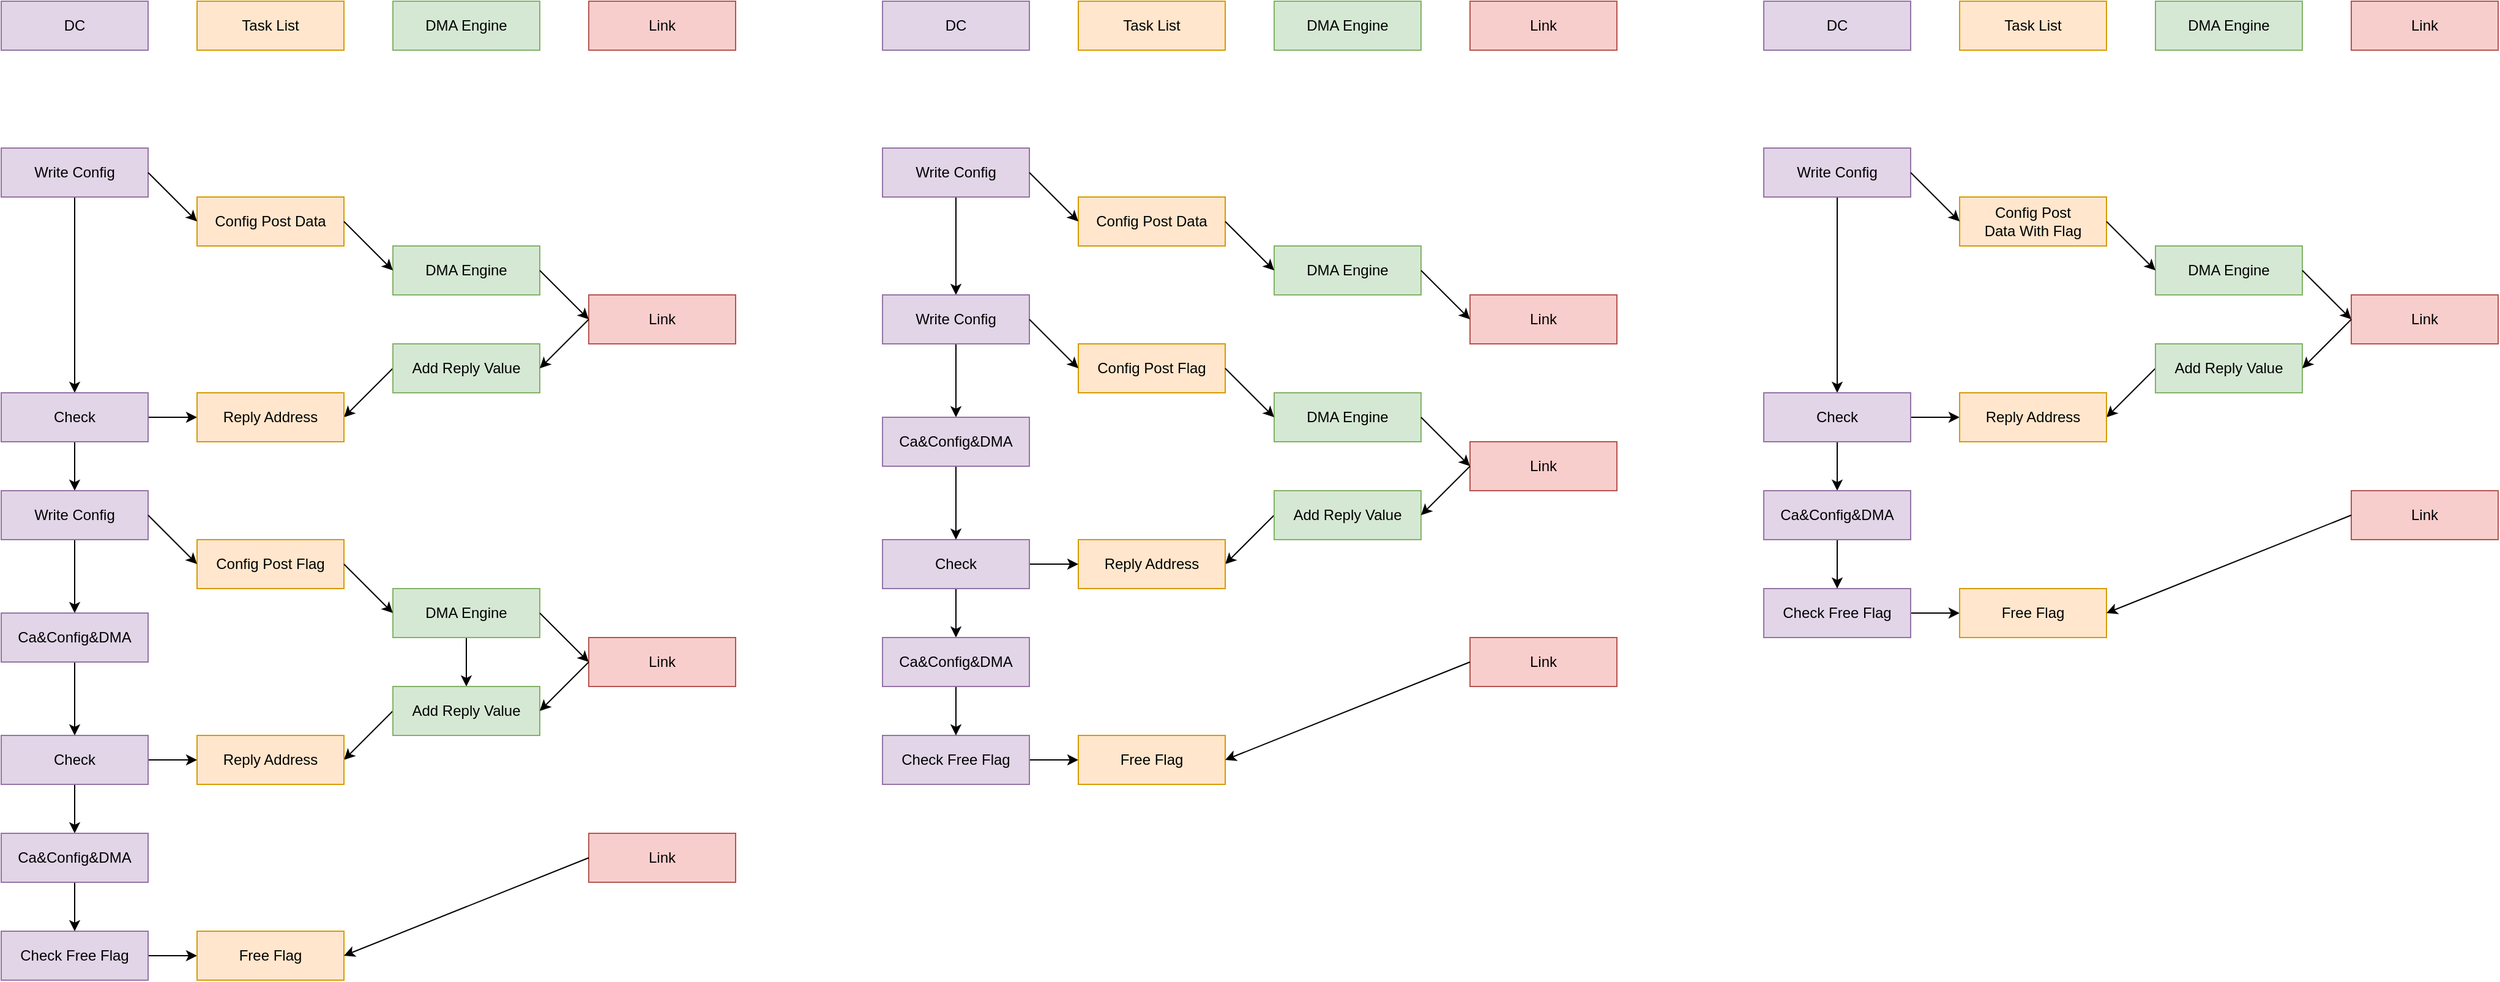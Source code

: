 <mxfile version="22.1.17" type="github">
  <diagram name="Page-1" id="s3heozkomzlUVeIXDbwT">
    <mxGraphModel dx="1078" dy="2246" grid="1" gridSize="10" guides="1" tooltips="1" connect="1" arrows="1" fold="1" page="1" pageScale="1" pageWidth="850" pageHeight="1100" math="0" shadow="0">
      <root>
        <mxCell id="0" />
        <mxCell id="1" parent="0" />
        <mxCell id="wDnHBF98lUiI10txaaC0-166" value="" style="edgeStyle=orthogonalEdgeStyle;rounded=0;orthogonalLoop=1;jettySize=auto;html=1;" edge="1" parent="1" source="wDnHBF98lUiI10txaaC0-134" target="wDnHBF98lUiI10txaaC0-160">
          <mxGeometry relative="1" as="geometry" />
        </mxCell>
        <mxCell id="wDnHBF98lUiI10txaaC0-134" value="Write Config" style="rounded=0;whiteSpace=wrap;html=1;fillColor=#e1d5e7;strokeColor=#9673a6;" vertex="1" parent="1">
          <mxGeometry x="1000" y="-160" width="120" height="40" as="geometry" />
        </mxCell>
        <mxCell id="wDnHBF98lUiI10txaaC0-136" value="Config Post Data" style="rounded=0;whiteSpace=wrap;html=1;fillColor=#ffe6cc;strokeColor=#d79b00;" vertex="1" parent="1">
          <mxGeometry x="1160" y="-120" width="120" height="40" as="geometry" />
        </mxCell>
        <mxCell id="wDnHBF98lUiI10txaaC0-140" value="" style="endArrow=classic;html=1;rounded=0;exitX=1;exitY=0.5;exitDx=0;exitDy=0;entryX=0;entryY=0.5;entryDx=0;entryDy=0;" edge="1" parent="1" source="wDnHBF98lUiI10txaaC0-134" target="wDnHBF98lUiI10txaaC0-136">
          <mxGeometry width="50" height="50" relative="1" as="geometry">
            <mxPoint x="1050" y="20" as="sourcePoint" />
            <mxPoint x="1100" y="-30" as="targetPoint" />
          </mxGeometry>
        </mxCell>
        <mxCell id="wDnHBF98lUiI10txaaC0-149" value="DC" style="rounded=0;whiteSpace=wrap;html=1;fillColor=#e1d5e7;strokeColor=#9673a6;" vertex="1" parent="1">
          <mxGeometry x="1000" y="-280" width="120" height="40" as="geometry" />
        </mxCell>
        <mxCell id="wDnHBF98lUiI10txaaC0-150" value="Task List" style="rounded=0;whiteSpace=wrap;html=1;fillColor=#ffe6cc;strokeColor=#d79b00;" vertex="1" parent="1">
          <mxGeometry x="1160" y="-280" width="120" height="40" as="geometry" />
        </mxCell>
        <mxCell id="wDnHBF98lUiI10txaaC0-151" value="DMA Engine" style="rounded=0;whiteSpace=wrap;html=1;fillColor=#d5e8d4;strokeColor=#82b366;" vertex="1" parent="1">
          <mxGeometry x="1320" y="-280" width="120" height="40" as="geometry" />
        </mxCell>
        <mxCell id="wDnHBF98lUiI10txaaC0-153" value="Link" style="rounded=0;whiteSpace=wrap;html=1;fillColor=#f8cecc;strokeColor=#b85450;" vertex="1" parent="1">
          <mxGeometry x="1480" y="-280" width="120" height="40" as="geometry" />
        </mxCell>
        <mxCell id="wDnHBF98lUiI10txaaC0-155" value="DMA Engine" style="rounded=0;whiteSpace=wrap;html=1;fillColor=#d5e8d4;strokeColor=#82b366;" vertex="1" parent="1">
          <mxGeometry x="1320" y="-80" width="120" height="40" as="geometry" />
        </mxCell>
        <mxCell id="wDnHBF98lUiI10txaaC0-156" value="" style="endArrow=classic;html=1;rounded=0;exitX=0;exitY=0.5;exitDx=0;exitDy=0;entryX=1;entryY=0.5;entryDx=0;entryDy=0;" edge="1" parent="1" source="wDnHBF98lUiI10txaaC0-159" target="wDnHBF98lUiI10txaaC0-161">
          <mxGeometry width="50" height="50" relative="1" as="geometry">
            <mxPoint x="1130" y="-130" as="sourcePoint" />
            <mxPoint x="1280" y="-20" as="targetPoint" />
          </mxGeometry>
        </mxCell>
        <mxCell id="wDnHBF98lUiI10txaaC0-159" value="Add Reply Value" style="rounded=0;whiteSpace=wrap;html=1;fillColor=#d5e8d4;strokeColor=#82b366;" vertex="1" parent="1">
          <mxGeometry x="1320" width="120" height="40" as="geometry" />
        </mxCell>
        <mxCell id="wDnHBF98lUiI10txaaC0-165" value="" style="edgeStyle=orthogonalEdgeStyle;rounded=0;orthogonalLoop=1;jettySize=auto;html=1;" edge="1" parent="1" source="wDnHBF98lUiI10txaaC0-160" target="wDnHBF98lUiI10txaaC0-164">
          <mxGeometry relative="1" as="geometry" />
        </mxCell>
        <mxCell id="wDnHBF98lUiI10txaaC0-170" value="" style="edgeStyle=orthogonalEdgeStyle;rounded=0;orthogonalLoop=1;jettySize=auto;html=1;" edge="1" parent="1" source="wDnHBF98lUiI10txaaC0-160" target="wDnHBF98lUiI10txaaC0-161">
          <mxGeometry relative="1" as="geometry" />
        </mxCell>
        <mxCell id="wDnHBF98lUiI10txaaC0-160" value="Check" style="rounded=0;whiteSpace=wrap;html=1;fillColor=#e1d5e7;strokeColor=#9673a6;" vertex="1" parent="1">
          <mxGeometry x="1000" y="40" width="120" height="40" as="geometry" />
        </mxCell>
        <mxCell id="wDnHBF98lUiI10txaaC0-161" value="Reply Address" style="rounded=0;whiteSpace=wrap;html=1;fillColor=#ffe6cc;strokeColor=#d79b00;" vertex="1" parent="1">
          <mxGeometry x="1160" y="40" width="120" height="40" as="geometry" />
        </mxCell>
        <mxCell id="wDnHBF98lUiI10txaaC0-184" value="" style="edgeStyle=orthogonalEdgeStyle;rounded=0;orthogonalLoop=1;jettySize=auto;html=1;" edge="1" parent="1" source="wDnHBF98lUiI10txaaC0-164" target="wDnHBF98lUiI10txaaC0-183">
          <mxGeometry relative="1" as="geometry" />
        </mxCell>
        <mxCell id="wDnHBF98lUiI10txaaC0-164" value="Write Config" style="rounded=0;whiteSpace=wrap;html=1;fillColor=#e1d5e7;strokeColor=#9673a6;" vertex="1" parent="1">
          <mxGeometry x="1000" y="120" width="120" height="40" as="geometry" />
        </mxCell>
        <mxCell id="wDnHBF98lUiI10txaaC0-167" value="Config Post Flag" style="rounded=0;whiteSpace=wrap;html=1;fillColor=#ffe6cc;strokeColor=#d79b00;" vertex="1" parent="1">
          <mxGeometry x="1160" y="160" width="120" height="40" as="geometry" />
        </mxCell>
        <mxCell id="wDnHBF98lUiI10txaaC0-168" value="" style="endArrow=classic;html=1;rounded=0;exitX=1;exitY=0.5;exitDx=0;exitDy=0;entryX=0;entryY=0.5;entryDx=0;entryDy=0;" edge="1" parent="1" source="wDnHBF98lUiI10txaaC0-136" target="wDnHBF98lUiI10txaaC0-155">
          <mxGeometry width="50" height="50" relative="1" as="geometry">
            <mxPoint x="1130" y="-130" as="sourcePoint" />
            <mxPoint x="1170" y="-90" as="targetPoint" />
          </mxGeometry>
        </mxCell>
        <mxCell id="wDnHBF98lUiI10txaaC0-171" value="" style="endArrow=classic;html=1;rounded=0;exitX=1;exitY=0.5;exitDx=0;exitDy=0;entryX=0;entryY=0.5;entryDx=0;entryDy=0;" edge="1" parent="1" source="wDnHBF98lUiI10txaaC0-164" target="wDnHBF98lUiI10txaaC0-167">
          <mxGeometry width="50" height="50" relative="1" as="geometry">
            <mxPoint x="1130" y="-170" as="sourcePoint" />
            <mxPoint x="1170" y="-130" as="targetPoint" />
          </mxGeometry>
        </mxCell>
        <mxCell id="wDnHBF98lUiI10txaaC0-172" value="" style="edgeStyle=orthogonalEdgeStyle;rounded=0;orthogonalLoop=1;jettySize=auto;html=1;" edge="1" parent="1" source="wDnHBF98lUiI10txaaC0-173" target="wDnHBF98lUiI10txaaC0-175">
          <mxGeometry relative="1" as="geometry" />
        </mxCell>
        <mxCell id="wDnHBF98lUiI10txaaC0-173" value="DMA Engine" style="rounded=0;whiteSpace=wrap;html=1;fillColor=#d5e8d4;strokeColor=#82b366;" vertex="1" parent="1">
          <mxGeometry x="1320" y="200" width="120" height="40" as="geometry" />
        </mxCell>
        <mxCell id="wDnHBF98lUiI10txaaC0-174" value="" style="endArrow=classic;html=1;rounded=0;exitX=0;exitY=0.5;exitDx=0;exitDy=0;entryX=1;entryY=0.5;entryDx=0;entryDy=0;" edge="1" parent="1" source="wDnHBF98lUiI10txaaC0-175">
          <mxGeometry width="50" height="50" relative="1" as="geometry">
            <mxPoint x="1130" y="150" as="sourcePoint" />
            <mxPoint x="1280" y="340" as="targetPoint" />
          </mxGeometry>
        </mxCell>
        <mxCell id="wDnHBF98lUiI10txaaC0-175" value="Add Reply Value" style="rounded=0;whiteSpace=wrap;html=1;fillColor=#d5e8d4;strokeColor=#82b366;" vertex="1" parent="1">
          <mxGeometry x="1320" y="280" width="120" height="40" as="geometry" />
        </mxCell>
        <mxCell id="wDnHBF98lUiI10txaaC0-176" value="" style="endArrow=classic;html=1;rounded=0;exitX=1;exitY=0.5;exitDx=0;exitDy=0;entryX=0;entryY=0.5;entryDx=0;entryDy=0;" edge="1" parent="1" target="wDnHBF98lUiI10txaaC0-173">
          <mxGeometry width="50" height="50" relative="1" as="geometry">
            <mxPoint x="1280" y="180" as="sourcePoint" />
            <mxPoint x="1170" y="190" as="targetPoint" />
          </mxGeometry>
        </mxCell>
        <mxCell id="wDnHBF98lUiI10txaaC0-177" value="Reply Address" style="rounded=0;whiteSpace=wrap;html=1;fillColor=#ffe6cc;strokeColor=#d79b00;" vertex="1" parent="1">
          <mxGeometry x="1160" y="320" width="120" height="40" as="geometry" />
        </mxCell>
        <mxCell id="wDnHBF98lUiI10txaaC0-182" value="" style="edgeStyle=orthogonalEdgeStyle;rounded=0;orthogonalLoop=1;jettySize=auto;html=1;" edge="1" parent="1" source="wDnHBF98lUiI10txaaC0-178" target="wDnHBF98lUiI10txaaC0-177">
          <mxGeometry relative="1" as="geometry" />
        </mxCell>
        <mxCell id="wDnHBF98lUiI10txaaC0-196" value="" style="edgeStyle=orthogonalEdgeStyle;rounded=0;orthogonalLoop=1;jettySize=auto;html=1;" edge="1" parent="1" source="wDnHBF98lUiI10txaaC0-178" target="wDnHBF98lUiI10txaaC0-195">
          <mxGeometry relative="1" as="geometry" />
        </mxCell>
        <mxCell id="wDnHBF98lUiI10txaaC0-178" value="Check" style="rounded=0;whiteSpace=wrap;html=1;fillColor=#e1d5e7;strokeColor=#9673a6;" vertex="1" parent="1">
          <mxGeometry x="1000" y="320" width="120" height="40" as="geometry" />
        </mxCell>
        <mxCell id="wDnHBF98lUiI10txaaC0-179" value="Link" style="rounded=0;whiteSpace=wrap;html=1;fillColor=#f8cecc;strokeColor=#b85450;" vertex="1" parent="1">
          <mxGeometry x="1480" y="-40" width="120" height="40" as="geometry" />
        </mxCell>
        <mxCell id="wDnHBF98lUiI10txaaC0-180" value="" style="endArrow=classic;html=1;rounded=0;exitX=1;exitY=0.5;exitDx=0;exitDy=0;entryX=0;entryY=0.5;entryDx=0;entryDy=0;" edge="1" parent="1" source="wDnHBF98lUiI10txaaC0-155" target="wDnHBF98lUiI10txaaC0-179">
          <mxGeometry width="50" height="50" relative="1" as="geometry">
            <mxPoint x="1290" y="-90" as="sourcePoint" />
            <mxPoint x="1330" y="-50" as="targetPoint" />
          </mxGeometry>
        </mxCell>
        <mxCell id="wDnHBF98lUiI10txaaC0-181" value="" style="endArrow=classic;html=1;rounded=0;exitX=0;exitY=0.5;exitDx=0;exitDy=0;entryX=1;entryY=0.5;entryDx=0;entryDy=0;" edge="1" parent="1" source="wDnHBF98lUiI10txaaC0-179" target="wDnHBF98lUiI10txaaC0-159">
          <mxGeometry width="50" height="50" relative="1" as="geometry">
            <mxPoint x="1450" y="-50" as="sourcePoint" />
            <mxPoint x="1490" y="-10" as="targetPoint" />
          </mxGeometry>
        </mxCell>
        <mxCell id="wDnHBF98lUiI10txaaC0-185" value="" style="edgeStyle=orthogonalEdgeStyle;rounded=0;orthogonalLoop=1;jettySize=auto;html=1;" edge="1" parent="1" source="wDnHBF98lUiI10txaaC0-183" target="wDnHBF98lUiI10txaaC0-178">
          <mxGeometry relative="1" as="geometry" />
        </mxCell>
        <mxCell id="wDnHBF98lUiI10txaaC0-183" value="Ca&amp;amp;Config&amp;amp;DMA" style="rounded=0;whiteSpace=wrap;html=1;fillColor=#e1d5e7;strokeColor=#9673a6;" vertex="1" parent="1">
          <mxGeometry x="1000" y="220" width="120" height="40" as="geometry" />
        </mxCell>
        <mxCell id="wDnHBF98lUiI10txaaC0-186" value="Link" style="rounded=0;whiteSpace=wrap;html=1;fillColor=#f8cecc;strokeColor=#b85450;" vertex="1" parent="1">
          <mxGeometry x="1480" y="240" width="120" height="40" as="geometry" />
        </mxCell>
        <mxCell id="wDnHBF98lUiI10txaaC0-187" value="" style="endArrow=classic;html=1;rounded=0;exitX=1;exitY=0.5;exitDx=0;exitDy=0;entryX=0;entryY=0.5;entryDx=0;entryDy=0;" edge="1" parent="1" target="wDnHBF98lUiI10txaaC0-186">
          <mxGeometry width="50" height="50" relative="1" as="geometry">
            <mxPoint x="1440" y="220" as="sourcePoint" />
            <mxPoint x="1330" y="230" as="targetPoint" />
          </mxGeometry>
        </mxCell>
        <mxCell id="wDnHBF98lUiI10txaaC0-188" value="" style="endArrow=classic;html=1;rounded=0;exitX=0;exitY=0.5;exitDx=0;exitDy=0;entryX=1;entryY=0.5;entryDx=0;entryDy=0;" edge="1" parent="1" source="wDnHBF98lUiI10txaaC0-186">
          <mxGeometry width="50" height="50" relative="1" as="geometry">
            <mxPoint x="1450" y="230" as="sourcePoint" />
            <mxPoint x="1440" y="300" as="targetPoint" />
          </mxGeometry>
        </mxCell>
        <mxCell id="wDnHBF98lUiI10txaaC0-193" value="" style="edgeStyle=orthogonalEdgeStyle;rounded=0;orthogonalLoop=1;jettySize=auto;html=1;" edge="1" parent="1" source="wDnHBF98lUiI10txaaC0-189" target="wDnHBF98lUiI10txaaC0-192">
          <mxGeometry relative="1" as="geometry" />
        </mxCell>
        <mxCell id="wDnHBF98lUiI10txaaC0-189" value="Check Free Flag" style="rounded=0;whiteSpace=wrap;html=1;fillColor=#e1d5e7;strokeColor=#9673a6;" vertex="1" parent="1">
          <mxGeometry x="1000" y="480" width="120" height="40" as="geometry" />
        </mxCell>
        <mxCell id="wDnHBF98lUiI10txaaC0-191" value="Link" style="rounded=0;whiteSpace=wrap;html=1;fillColor=#f8cecc;strokeColor=#b85450;" vertex="1" parent="1">
          <mxGeometry x="1480" y="400" width="120" height="40" as="geometry" />
        </mxCell>
        <mxCell id="wDnHBF98lUiI10txaaC0-192" value="Free Flag" style="rounded=0;whiteSpace=wrap;html=1;fillColor=#ffe6cc;strokeColor=#d79b00;" vertex="1" parent="1">
          <mxGeometry x="1160" y="480" width="120" height="40" as="geometry" />
        </mxCell>
        <mxCell id="wDnHBF98lUiI10txaaC0-194" value="" style="endArrow=classic;html=1;rounded=0;exitX=0;exitY=0.5;exitDx=0;exitDy=0;entryX=1;entryY=0.5;entryDx=0;entryDy=0;" edge="1" parent="1" source="wDnHBF98lUiI10txaaC0-191" target="wDnHBF98lUiI10txaaC0-192">
          <mxGeometry width="50" height="50" relative="1" as="geometry">
            <mxPoint x="1330" y="310" as="sourcePoint" />
            <mxPoint x="1290" y="350" as="targetPoint" />
          </mxGeometry>
        </mxCell>
        <mxCell id="wDnHBF98lUiI10txaaC0-197" value="" style="edgeStyle=orthogonalEdgeStyle;rounded=0;orthogonalLoop=1;jettySize=auto;html=1;" edge="1" parent="1" source="wDnHBF98lUiI10txaaC0-195" target="wDnHBF98lUiI10txaaC0-189">
          <mxGeometry relative="1" as="geometry" />
        </mxCell>
        <mxCell id="wDnHBF98lUiI10txaaC0-195" value="Ca&amp;amp;Config&amp;amp;DMA" style="rounded=0;whiteSpace=wrap;html=1;fillColor=#e1d5e7;strokeColor=#9673a6;" vertex="1" parent="1">
          <mxGeometry x="1000" y="400" width="120" height="40" as="geometry" />
        </mxCell>
        <mxCell id="wDnHBF98lUiI10txaaC0-198" value="" style="edgeStyle=orthogonalEdgeStyle;rounded=0;orthogonalLoop=1;jettySize=auto;html=1;" edge="1" parent="1" source="wDnHBF98lUiI10txaaC0-199" target="wDnHBF98lUiI10txaaC0-211">
          <mxGeometry relative="1" as="geometry" />
        </mxCell>
        <mxCell id="wDnHBF98lUiI10txaaC0-199" value="Write Config" style="rounded=0;whiteSpace=wrap;html=1;fillColor=#e1d5e7;strokeColor=#9673a6;" vertex="1" parent="1">
          <mxGeometry x="2440" y="-160" width="120" height="40" as="geometry" />
        </mxCell>
        <mxCell id="wDnHBF98lUiI10txaaC0-200" value="Config Post &lt;br&gt;Data With Flag" style="rounded=0;whiteSpace=wrap;html=1;fillColor=#ffe6cc;strokeColor=#d79b00;" vertex="1" parent="1">
          <mxGeometry x="2600" y="-120" width="120" height="40" as="geometry" />
        </mxCell>
        <mxCell id="wDnHBF98lUiI10txaaC0-201" value="" style="endArrow=classic;html=1;rounded=0;exitX=1;exitY=0.5;exitDx=0;exitDy=0;entryX=0;entryY=0.5;entryDx=0;entryDy=0;" edge="1" parent="1" source="wDnHBF98lUiI10txaaC0-199" target="wDnHBF98lUiI10txaaC0-200">
          <mxGeometry width="50" height="50" relative="1" as="geometry">
            <mxPoint x="2490" y="20" as="sourcePoint" />
            <mxPoint x="2540" y="-30" as="targetPoint" />
          </mxGeometry>
        </mxCell>
        <mxCell id="wDnHBF98lUiI10txaaC0-202" value="DC" style="rounded=0;whiteSpace=wrap;html=1;fillColor=#e1d5e7;strokeColor=#9673a6;" vertex="1" parent="1">
          <mxGeometry x="2440" y="-280" width="120" height="40" as="geometry" />
        </mxCell>
        <mxCell id="wDnHBF98lUiI10txaaC0-203" value="Task List" style="rounded=0;whiteSpace=wrap;html=1;fillColor=#ffe6cc;strokeColor=#d79b00;" vertex="1" parent="1">
          <mxGeometry x="2600" y="-280" width="120" height="40" as="geometry" />
        </mxCell>
        <mxCell id="wDnHBF98lUiI10txaaC0-204" value="DMA Engine" style="rounded=0;whiteSpace=wrap;html=1;fillColor=#d5e8d4;strokeColor=#82b366;" vertex="1" parent="1">
          <mxGeometry x="2760" y="-280" width="120" height="40" as="geometry" />
        </mxCell>
        <mxCell id="wDnHBF98lUiI10txaaC0-205" value="Link" style="rounded=0;whiteSpace=wrap;html=1;fillColor=#f8cecc;strokeColor=#b85450;" vertex="1" parent="1">
          <mxGeometry x="2920" y="-280" width="120" height="40" as="geometry" />
        </mxCell>
        <mxCell id="wDnHBF98lUiI10txaaC0-206" value="DMA Engine" style="rounded=0;whiteSpace=wrap;html=1;fillColor=#d5e8d4;strokeColor=#82b366;" vertex="1" parent="1">
          <mxGeometry x="2760" y="-80" width="120" height="40" as="geometry" />
        </mxCell>
        <mxCell id="wDnHBF98lUiI10txaaC0-207" value="" style="endArrow=classic;html=1;rounded=0;exitX=0;exitY=0.5;exitDx=0;exitDy=0;entryX=1;entryY=0.5;entryDx=0;entryDy=0;" edge="1" parent="1" source="wDnHBF98lUiI10txaaC0-208" target="wDnHBF98lUiI10txaaC0-212">
          <mxGeometry width="50" height="50" relative="1" as="geometry">
            <mxPoint x="2570" y="-130" as="sourcePoint" />
            <mxPoint x="2720" y="-20" as="targetPoint" />
          </mxGeometry>
        </mxCell>
        <mxCell id="wDnHBF98lUiI10txaaC0-208" value="Add Reply Value" style="rounded=0;whiteSpace=wrap;html=1;fillColor=#d5e8d4;strokeColor=#82b366;" vertex="1" parent="1">
          <mxGeometry x="2760" width="120" height="40" as="geometry" />
        </mxCell>
        <mxCell id="wDnHBF98lUiI10txaaC0-210" value="" style="edgeStyle=orthogonalEdgeStyle;rounded=0;orthogonalLoop=1;jettySize=auto;html=1;" edge="1" parent="1" source="wDnHBF98lUiI10txaaC0-211" target="wDnHBF98lUiI10txaaC0-212">
          <mxGeometry relative="1" as="geometry" />
        </mxCell>
        <mxCell id="wDnHBF98lUiI10txaaC0-242" value="" style="edgeStyle=orthogonalEdgeStyle;rounded=0;orthogonalLoop=1;jettySize=auto;html=1;" edge="1" parent="1" source="wDnHBF98lUiI10txaaC0-211" target="wDnHBF98lUiI10txaaC0-241">
          <mxGeometry relative="1" as="geometry" />
        </mxCell>
        <mxCell id="wDnHBF98lUiI10txaaC0-211" value="Check" style="rounded=0;whiteSpace=wrap;html=1;fillColor=#e1d5e7;strokeColor=#9673a6;" vertex="1" parent="1">
          <mxGeometry x="2440" y="40" width="120" height="40" as="geometry" />
        </mxCell>
        <mxCell id="wDnHBF98lUiI10txaaC0-212" value="Reply Address" style="rounded=0;whiteSpace=wrap;html=1;fillColor=#ffe6cc;strokeColor=#d79b00;" vertex="1" parent="1">
          <mxGeometry x="2600" y="40" width="120" height="40" as="geometry" />
        </mxCell>
        <mxCell id="wDnHBF98lUiI10txaaC0-216" value="" style="endArrow=classic;html=1;rounded=0;exitX=1;exitY=0.5;exitDx=0;exitDy=0;entryX=0;entryY=0.5;entryDx=0;entryDy=0;" edge="1" parent="1" source="wDnHBF98lUiI10txaaC0-200" target="wDnHBF98lUiI10txaaC0-206">
          <mxGeometry width="50" height="50" relative="1" as="geometry">
            <mxPoint x="2570" y="-130" as="sourcePoint" />
            <mxPoint x="2610" y="-90" as="targetPoint" />
          </mxGeometry>
        </mxCell>
        <mxCell id="wDnHBF98lUiI10txaaC0-227" value="Link" style="rounded=0;whiteSpace=wrap;html=1;fillColor=#f8cecc;strokeColor=#b85450;" vertex="1" parent="1">
          <mxGeometry x="2920" y="-40" width="120" height="40" as="geometry" />
        </mxCell>
        <mxCell id="wDnHBF98lUiI10txaaC0-228" value="" style="endArrow=classic;html=1;rounded=0;exitX=1;exitY=0.5;exitDx=0;exitDy=0;entryX=0;entryY=0.5;entryDx=0;entryDy=0;" edge="1" parent="1" source="wDnHBF98lUiI10txaaC0-206" target="wDnHBF98lUiI10txaaC0-227">
          <mxGeometry width="50" height="50" relative="1" as="geometry">
            <mxPoint x="2730" y="-90" as="sourcePoint" />
            <mxPoint x="2770" y="-50" as="targetPoint" />
          </mxGeometry>
        </mxCell>
        <mxCell id="wDnHBF98lUiI10txaaC0-229" value="" style="endArrow=classic;html=1;rounded=0;exitX=0;exitY=0.5;exitDx=0;exitDy=0;entryX=1;entryY=0.5;entryDx=0;entryDy=0;" edge="1" parent="1" source="wDnHBF98lUiI10txaaC0-227" target="wDnHBF98lUiI10txaaC0-208">
          <mxGeometry width="50" height="50" relative="1" as="geometry">
            <mxPoint x="2890" y="-50" as="sourcePoint" />
            <mxPoint x="2930" y="-10" as="targetPoint" />
          </mxGeometry>
        </mxCell>
        <mxCell id="wDnHBF98lUiI10txaaC0-235" value="" style="edgeStyle=orthogonalEdgeStyle;rounded=0;orthogonalLoop=1;jettySize=auto;html=1;" edge="1" parent="1" source="wDnHBF98lUiI10txaaC0-236" target="wDnHBF98lUiI10txaaC0-238">
          <mxGeometry relative="1" as="geometry" />
        </mxCell>
        <mxCell id="wDnHBF98lUiI10txaaC0-236" value="Check Free Flag" style="rounded=0;whiteSpace=wrap;html=1;fillColor=#e1d5e7;strokeColor=#9673a6;" vertex="1" parent="1">
          <mxGeometry x="2440" y="200" width="120" height="40" as="geometry" />
        </mxCell>
        <mxCell id="wDnHBF98lUiI10txaaC0-237" value="Link" style="rounded=0;whiteSpace=wrap;html=1;fillColor=#f8cecc;strokeColor=#b85450;" vertex="1" parent="1">
          <mxGeometry x="2920" y="120" width="120" height="40" as="geometry" />
        </mxCell>
        <mxCell id="wDnHBF98lUiI10txaaC0-238" value="Free Flag" style="rounded=0;whiteSpace=wrap;html=1;fillColor=#ffe6cc;strokeColor=#d79b00;" vertex="1" parent="1">
          <mxGeometry x="2600" y="200" width="120" height="40" as="geometry" />
        </mxCell>
        <mxCell id="wDnHBF98lUiI10txaaC0-239" value="" style="endArrow=classic;html=1;rounded=0;exitX=0;exitY=0.5;exitDx=0;exitDy=0;entryX=1;entryY=0.5;entryDx=0;entryDy=0;" edge="1" parent="1" source="wDnHBF98lUiI10txaaC0-237" target="wDnHBF98lUiI10txaaC0-238">
          <mxGeometry width="50" height="50" relative="1" as="geometry">
            <mxPoint x="2770" y="30" as="sourcePoint" />
            <mxPoint x="2730" y="70" as="targetPoint" />
          </mxGeometry>
        </mxCell>
        <mxCell id="wDnHBF98lUiI10txaaC0-240" value="" style="edgeStyle=orthogonalEdgeStyle;rounded=0;orthogonalLoop=1;jettySize=auto;html=1;" edge="1" parent="1" source="wDnHBF98lUiI10txaaC0-241" target="wDnHBF98lUiI10txaaC0-236">
          <mxGeometry relative="1" as="geometry" />
        </mxCell>
        <mxCell id="wDnHBF98lUiI10txaaC0-241" value="Ca&amp;amp;Config&amp;amp;DMA" style="rounded=0;whiteSpace=wrap;html=1;fillColor=#e1d5e7;strokeColor=#9673a6;" vertex="1" parent="1">
          <mxGeometry x="2440" y="120" width="120" height="40" as="geometry" />
        </mxCell>
        <mxCell id="wDnHBF98lUiI10txaaC0-287" value="" style="edgeStyle=orthogonalEdgeStyle;rounded=0;orthogonalLoop=1;jettySize=auto;html=1;" edge="1" parent="1" source="wDnHBF98lUiI10txaaC0-244" target="wDnHBF98lUiI10txaaC0-259">
          <mxGeometry relative="1" as="geometry" />
        </mxCell>
        <mxCell id="wDnHBF98lUiI10txaaC0-244" value="Write Config" style="rounded=0;whiteSpace=wrap;html=1;fillColor=#e1d5e7;strokeColor=#9673a6;" vertex="1" parent="1">
          <mxGeometry x="1720" y="-160" width="120" height="40" as="geometry" />
        </mxCell>
        <mxCell id="wDnHBF98lUiI10txaaC0-245" value="Config Post Data" style="rounded=0;whiteSpace=wrap;html=1;fillColor=#ffe6cc;strokeColor=#d79b00;" vertex="1" parent="1">
          <mxGeometry x="1880" y="-120" width="120" height="40" as="geometry" />
        </mxCell>
        <mxCell id="wDnHBF98lUiI10txaaC0-246" value="" style="endArrow=classic;html=1;rounded=0;exitX=1;exitY=0.5;exitDx=0;exitDy=0;entryX=0;entryY=0.5;entryDx=0;entryDy=0;" edge="1" parent="1" source="wDnHBF98lUiI10txaaC0-244" target="wDnHBF98lUiI10txaaC0-245">
          <mxGeometry width="50" height="50" relative="1" as="geometry">
            <mxPoint x="1770" y="20" as="sourcePoint" />
            <mxPoint x="1820" y="-30" as="targetPoint" />
          </mxGeometry>
        </mxCell>
        <mxCell id="wDnHBF98lUiI10txaaC0-247" value="DC" style="rounded=0;whiteSpace=wrap;html=1;fillColor=#e1d5e7;strokeColor=#9673a6;" vertex="1" parent="1">
          <mxGeometry x="1720" y="-280" width="120" height="40" as="geometry" />
        </mxCell>
        <mxCell id="wDnHBF98lUiI10txaaC0-248" value="Task List" style="rounded=0;whiteSpace=wrap;html=1;fillColor=#ffe6cc;strokeColor=#d79b00;" vertex="1" parent="1">
          <mxGeometry x="1880" y="-280" width="120" height="40" as="geometry" />
        </mxCell>
        <mxCell id="wDnHBF98lUiI10txaaC0-249" value="DMA Engine" style="rounded=0;whiteSpace=wrap;html=1;fillColor=#d5e8d4;strokeColor=#82b366;" vertex="1" parent="1">
          <mxGeometry x="2040" y="-280" width="120" height="40" as="geometry" />
        </mxCell>
        <mxCell id="wDnHBF98lUiI10txaaC0-250" value="Link" style="rounded=0;whiteSpace=wrap;html=1;fillColor=#f8cecc;strokeColor=#b85450;" vertex="1" parent="1">
          <mxGeometry x="2200" y="-280" width="120" height="40" as="geometry" />
        </mxCell>
        <mxCell id="wDnHBF98lUiI10txaaC0-251" value="DMA Engine" style="rounded=0;whiteSpace=wrap;html=1;fillColor=#d5e8d4;strokeColor=#82b366;" vertex="1" parent="1">
          <mxGeometry x="2040" y="-80" width="120" height="40" as="geometry" />
        </mxCell>
        <mxCell id="wDnHBF98lUiI10txaaC0-258" value="" style="edgeStyle=orthogonalEdgeStyle;rounded=0;orthogonalLoop=1;jettySize=auto;html=1;" edge="1" parent="1" source="wDnHBF98lUiI10txaaC0-259" target="wDnHBF98lUiI10txaaC0-276">
          <mxGeometry relative="1" as="geometry" />
        </mxCell>
        <mxCell id="wDnHBF98lUiI10txaaC0-259" value="Write Config" style="rounded=0;whiteSpace=wrap;html=1;fillColor=#e1d5e7;strokeColor=#9673a6;" vertex="1" parent="1">
          <mxGeometry x="1720" y="-40" width="120" height="40" as="geometry" />
        </mxCell>
        <mxCell id="wDnHBF98lUiI10txaaC0-260" value="Config Post Flag" style="rounded=0;whiteSpace=wrap;html=1;fillColor=#ffe6cc;strokeColor=#d79b00;" vertex="1" parent="1">
          <mxGeometry x="1880" width="120" height="40" as="geometry" />
        </mxCell>
        <mxCell id="wDnHBF98lUiI10txaaC0-261" value="" style="endArrow=classic;html=1;rounded=0;exitX=1;exitY=0.5;exitDx=0;exitDy=0;entryX=0;entryY=0.5;entryDx=0;entryDy=0;" edge="1" parent="1" source="wDnHBF98lUiI10txaaC0-245" target="wDnHBF98lUiI10txaaC0-251">
          <mxGeometry width="50" height="50" relative="1" as="geometry">
            <mxPoint x="1850" y="-130" as="sourcePoint" />
            <mxPoint x="1890" y="-90" as="targetPoint" />
          </mxGeometry>
        </mxCell>
        <mxCell id="wDnHBF98lUiI10txaaC0-262" value="" style="endArrow=classic;html=1;rounded=0;exitX=1;exitY=0.5;exitDx=0;exitDy=0;entryX=0;entryY=0.5;entryDx=0;entryDy=0;" edge="1" parent="1" source="wDnHBF98lUiI10txaaC0-259" target="wDnHBF98lUiI10txaaC0-260">
          <mxGeometry width="50" height="50" relative="1" as="geometry">
            <mxPoint x="1850" y="-330" as="sourcePoint" />
            <mxPoint x="1890" y="-290" as="targetPoint" />
          </mxGeometry>
        </mxCell>
        <mxCell id="wDnHBF98lUiI10txaaC0-264" value="DMA Engine" style="rounded=0;whiteSpace=wrap;html=1;fillColor=#d5e8d4;strokeColor=#82b366;" vertex="1" parent="1">
          <mxGeometry x="2040" y="40" width="120" height="40" as="geometry" />
        </mxCell>
        <mxCell id="wDnHBF98lUiI10txaaC0-265" value="" style="endArrow=classic;html=1;rounded=0;exitX=0;exitY=0.5;exitDx=0;exitDy=0;entryX=1;entryY=0.5;entryDx=0;entryDy=0;" edge="1" parent="1" source="wDnHBF98lUiI10txaaC0-266">
          <mxGeometry width="50" height="50" relative="1" as="geometry">
            <mxPoint x="1850" y="-10" as="sourcePoint" />
            <mxPoint x="2000" y="180" as="targetPoint" />
          </mxGeometry>
        </mxCell>
        <mxCell id="wDnHBF98lUiI10txaaC0-266" value="Add Reply Value" style="rounded=0;whiteSpace=wrap;html=1;fillColor=#d5e8d4;strokeColor=#82b366;" vertex="1" parent="1">
          <mxGeometry x="2040" y="120" width="120" height="40" as="geometry" />
        </mxCell>
        <mxCell id="wDnHBF98lUiI10txaaC0-267" value="" style="endArrow=classic;html=1;rounded=0;exitX=1;exitY=0.5;exitDx=0;exitDy=0;entryX=0;entryY=0.5;entryDx=0;entryDy=0;" edge="1" parent="1" target="wDnHBF98lUiI10txaaC0-264">
          <mxGeometry width="50" height="50" relative="1" as="geometry">
            <mxPoint x="2000" y="20" as="sourcePoint" />
            <mxPoint x="1890" y="30" as="targetPoint" />
          </mxGeometry>
        </mxCell>
        <mxCell id="wDnHBF98lUiI10txaaC0-268" value="Reply Address" style="rounded=0;whiteSpace=wrap;html=1;fillColor=#ffe6cc;strokeColor=#d79b00;" vertex="1" parent="1">
          <mxGeometry x="1880" y="160" width="120" height="40" as="geometry" />
        </mxCell>
        <mxCell id="wDnHBF98lUiI10txaaC0-269" value="" style="edgeStyle=orthogonalEdgeStyle;rounded=0;orthogonalLoop=1;jettySize=auto;html=1;" edge="1" parent="1" source="wDnHBF98lUiI10txaaC0-271" target="wDnHBF98lUiI10txaaC0-268">
          <mxGeometry relative="1" as="geometry" />
        </mxCell>
        <mxCell id="wDnHBF98lUiI10txaaC0-270" value="" style="edgeStyle=orthogonalEdgeStyle;rounded=0;orthogonalLoop=1;jettySize=auto;html=1;" edge="1" parent="1" source="wDnHBF98lUiI10txaaC0-271" target="wDnHBF98lUiI10txaaC0-286">
          <mxGeometry relative="1" as="geometry" />
        </mxCell>
        <mxCell id="wDnHBF98lUiI10txaaC0-271" value="Check" style="rounded=0;whiteSpace=wrap;html=1;fillColor=#e1d5e7;strokeColor=#9673a6;" vertex="1" parent="1">
          <mxGeometry x="1720" y="160" width="120" height="40" as="geometry" />
        </mxCell>
        <mxCell id="wDnHBF98lUiI10txaaC0-272" value="Link" style="rounded=0;whiteSpace=wrap;html=1;fillColor=#f8cecc;strokeColor=#b85450;" vertex="1" parent="1">
          <mxGeometry x="2200" y="-40" width="120" height="40" as="geometry" />
        </mxCell>
        <mxCell id="wDnHBF98lUiI10txaaC0-273" value="" style="endArrow=classic;html=1;rounded=0;exitX=1;exitY=0.5;exitDx=0;exitDy=0;entryX=0;entryY=0.5;entryDx=0;entryDy=0;" edge="1" parent="1" source="wDnHBF98lUiI10txaaC0-251" target="wDnHBF98lUiI10txaaC0-272">
          <mxGeometry width="50" height="50" relative="1" as="geometry">
            <mxPoint x="2010" y="-90" as="sourcePoint" />
            <mxPoint x="2050" y="-50" as="targetPoint" />
          </mxGeometry>
        </mxCell>
        <mxCell id="wDnHBF98lUiI10txaaC0-275" value="" style="edgeStyle=orthogonalEdgeStyle;rounded=0;orthogonalLoop=1;jettySize=auto;html=1;" edge="1" parent="1" source="wDnHBF98lUiI10txaaC0-276" target="wDnHBF98lUiI10txaaC0-271">
          <mxGeometry relative="1" as="geometry" />
        </mxCell>
        <mxCell id="wDnHBF98lUiI10txaaC0-276" value="Ca&amp;amp;Config&amp;amp;DMA" style="rounded=0;whiteSpace=wrap;html=1;fillColor=#e1d5e7;strokeColor=#9673a6;" vertex="1" parent="1">
          <mxGeometry x="1720" y="60" width="120" height="40" as="geometry" />
        </mxCell>
        <mxCell id="wDnHBF98lUiI10txaaC0-277" value="Link" style="rounded=0;whiteSpace=wrap;html=1;fillColor=#f8cecc;strokeColor=#b85450;" vertex="1" parent="1">
          <mxGeometry x="2200" y="80" width="120" height="40" as="geometry" />
        </mxCell>
        <mxCell id="wDnHBF98lUiI10txaaC0-278" value="" style="endArrow=classic;html=1;rounded=0;exitX=1;exitY=0.5;exitDx=0;exitDy=0;entryX=0;entryY=0.5;entryDx=0;entryDy=0;" edge="1" parent="1" target="wDnHBF98lUiI10txaaC0-277">
          <mxGeometry width="50" height="50" relative="1" as="geometry">
            <mxPoint x="2160" y="60" as="sourcePoint" />
            <mxPoint x="2050" y="70" as="targetPoint" />
          </mxGeometry>
        </mxCell>
        <mxCell id="wDnHBF98lUiI10txaaC0-279" value="" style="endArrow=classic;html=1;rounded=0;exitX=0;exitY=0.5;exitDx=0;exitDy=0;entryX=1;entryY=0.5;entryDx=0;entryDy=0;" edge="1" parent="1" source="wDnHBF98lUiI10txaaC0-277">
          <mxGeometry width="50" height="50" relative="1" as="geometry">
            <mxPoint x="2170" y="70" as="sourcePoint" />
            <mxPoint x="2160" y="140" as="targetPoint" />
          </mxGeometry>
        </mxCell>
        <mxCell id="wDnHBF98lUiI10txaaC0-280" value="" style="edgeStyle=orthogonalEdgeStyle;rounded=0;orthogonalLoop=1;jettySize=auto;html=1;" edge="1" parent="1" source="wDnHBF98lUiI10txaaC0-281" target="wDnHBF98lUiI10txaaC0-283">
          <mxGeometry relative="1" as="geometry" />
        </mxCell>
        <mxCell id="wDnHBF98lUiI10txaaC0-281" value="Check Free Flag" style="rounded=0;whiteSpace=wrap;html=1;fillColor=#e1d5e7;strokeColor=#9673a6;" vertex="1" parent="1">
          <mxGeometry x="1720" y="320" width="120" height="40" as="geometry" />
        </mxCell>
        <mxCell id="wDnHBF98lUiI10txaaC0-282" value="Link" style="rounded=0;whiteSpace=wrap;html=1;fillColor=#f8cecc;strokeColor=#b85450;" vertex="1" parent="1">
          <mxGeometry x="2200" y="240" width="120" height="40" as="geometry" />
        </mxCell>
        <mxCell id="wDnHBF98lUiI10txaaC0-283" value="Free Flag" style="rounded=0;whiteSpace=wrap;html=1;fillColor=#ffe6cc;strokeColor=#d79b00;" vertex="1" parent="1">
          <mxGeometry x="1880" y="320" width="120" height="40" as="geometry" />
        </mxCell>
        <mxCell id="wDnHBF98lUiI10txaaC0-284" value="" style="endArrow=classic;html=1;rounded=0;exitX=0;exitY=0.5;exitDx=0;exitDy=0;entryX=1;entryY=0.5;entryDx=0;entryDy=0;" edge="1" parent="1" source="wDnHBF98lUiI10txaaC0-282" target="wDnHBF98lUiI10txaaC0-283">
          <mxGeometry width="50" height="50" relative="1" as="geometry">
            <mxPoint x="2050" y="150" as="sourcePoint" />
            <mxPoint x="2010" y="190" as="targetPoint" />
          </mxGeometry>
        </mxCell>
        <mxCell id="wDnHBF98lUiI10txaaC0-285" value="" style="edgeStyle=orthogonalEdgeStyle;rounded=0;orthogonalLoop=1;jettySize=auto;html=1;" edge="1" parent="1" source="wDnHBF98lUiI10txaaC0-286" target="wDnHBF98lUiI10txaaC0-281">
          <mxGeometry relative="1" as="geometry" />
        </mxCell>
        <mxCell id="wDnHBF98lUiI10txaaC0-286" value="Ca&amp;amp;Config&amp;amp;DMA" style="rounded=0;whiteSpace=wrap;html=1;fillColor=#e1d5e7;strokeColor=#9673a6;" vertex="1" parent="1">
          <mxGeometry x="1720" y="240" width="120" height="40" as="geometry" />
        </mxCell>
      </root>
    </mxGraphModel>
  </diagram>
</mxfile>
